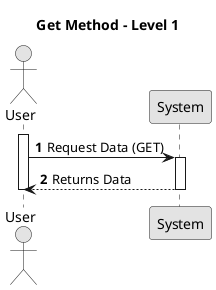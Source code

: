 ﻿@startuml

skinparam monochrome true
skinparam packageStyle rectangle
skinparam shadowing false

title Get Method - Level 1

autonumber

actor "User" as User
participant "System"

activate User

    User -> System : Request Data (GET)
    activate System

    System --> User : Returns Data
    deactivate System

deactivate User

@enduml
